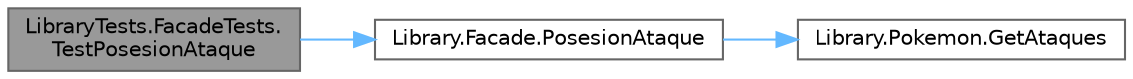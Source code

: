 digraph "LibraryTests.FacadeTests.TestPosesionAtaque"
{
 // INTERACTIVE_SVG=YES
 // LATEX_PDF_SIZE
  bgcolor="transparent";
  edge [fontname=Helvetica,fontsize=10,labelfontname=Helvetica,labelfontsize=10];
  node [fontname=Helvetica,fontsize=10,shape=box,height=0.2,width=0.4];
  rankdir="LR";
  Node1 [id="Node000001",label="LibraryTests.FacadeTests.\lTestPosesionAtaque",height=0.2,width=0.4,color="gray40", fillcolor="grey60", style="filled", fontcolor="black",tooltip="Este test comprueba que se pueda revisar correctamente si un jugador posee un ataque."];
  Node1 -> Node2 [id="edge1_Node000001_Node000002",color="steelblue1",style="solid",tooltip=" "];
  Node2 [id="Node000002",label="Library.Facade.PosesionAtaque",height=0.2,width=0.4,color="grey40", fillcolor="white", style="filled",URL="$classLibrary_1_1Facade.html#a2268e6f487a139bb4bf647a4fd9811f5",tooltip="Valida si el pokemon actual tiene el ataque elegido disponible."];
  Node2 -> Node3 [id="edge2_Node000002_Node000003",color="steelblue1",style="solid",tooltip=" "];
  Node3 [id="Node000003",label="Library.Pokemon.GetAtaques",height=0.2,width=0.4,color="grey40", fillcolor="white", style="filled",URL="$classLibrary_1_1Pokemon.html#a24f31934e6b98ff90d5740ba90240cdd",tooltip="Se encarga de retornar los ataques del Pokémon."];
}
